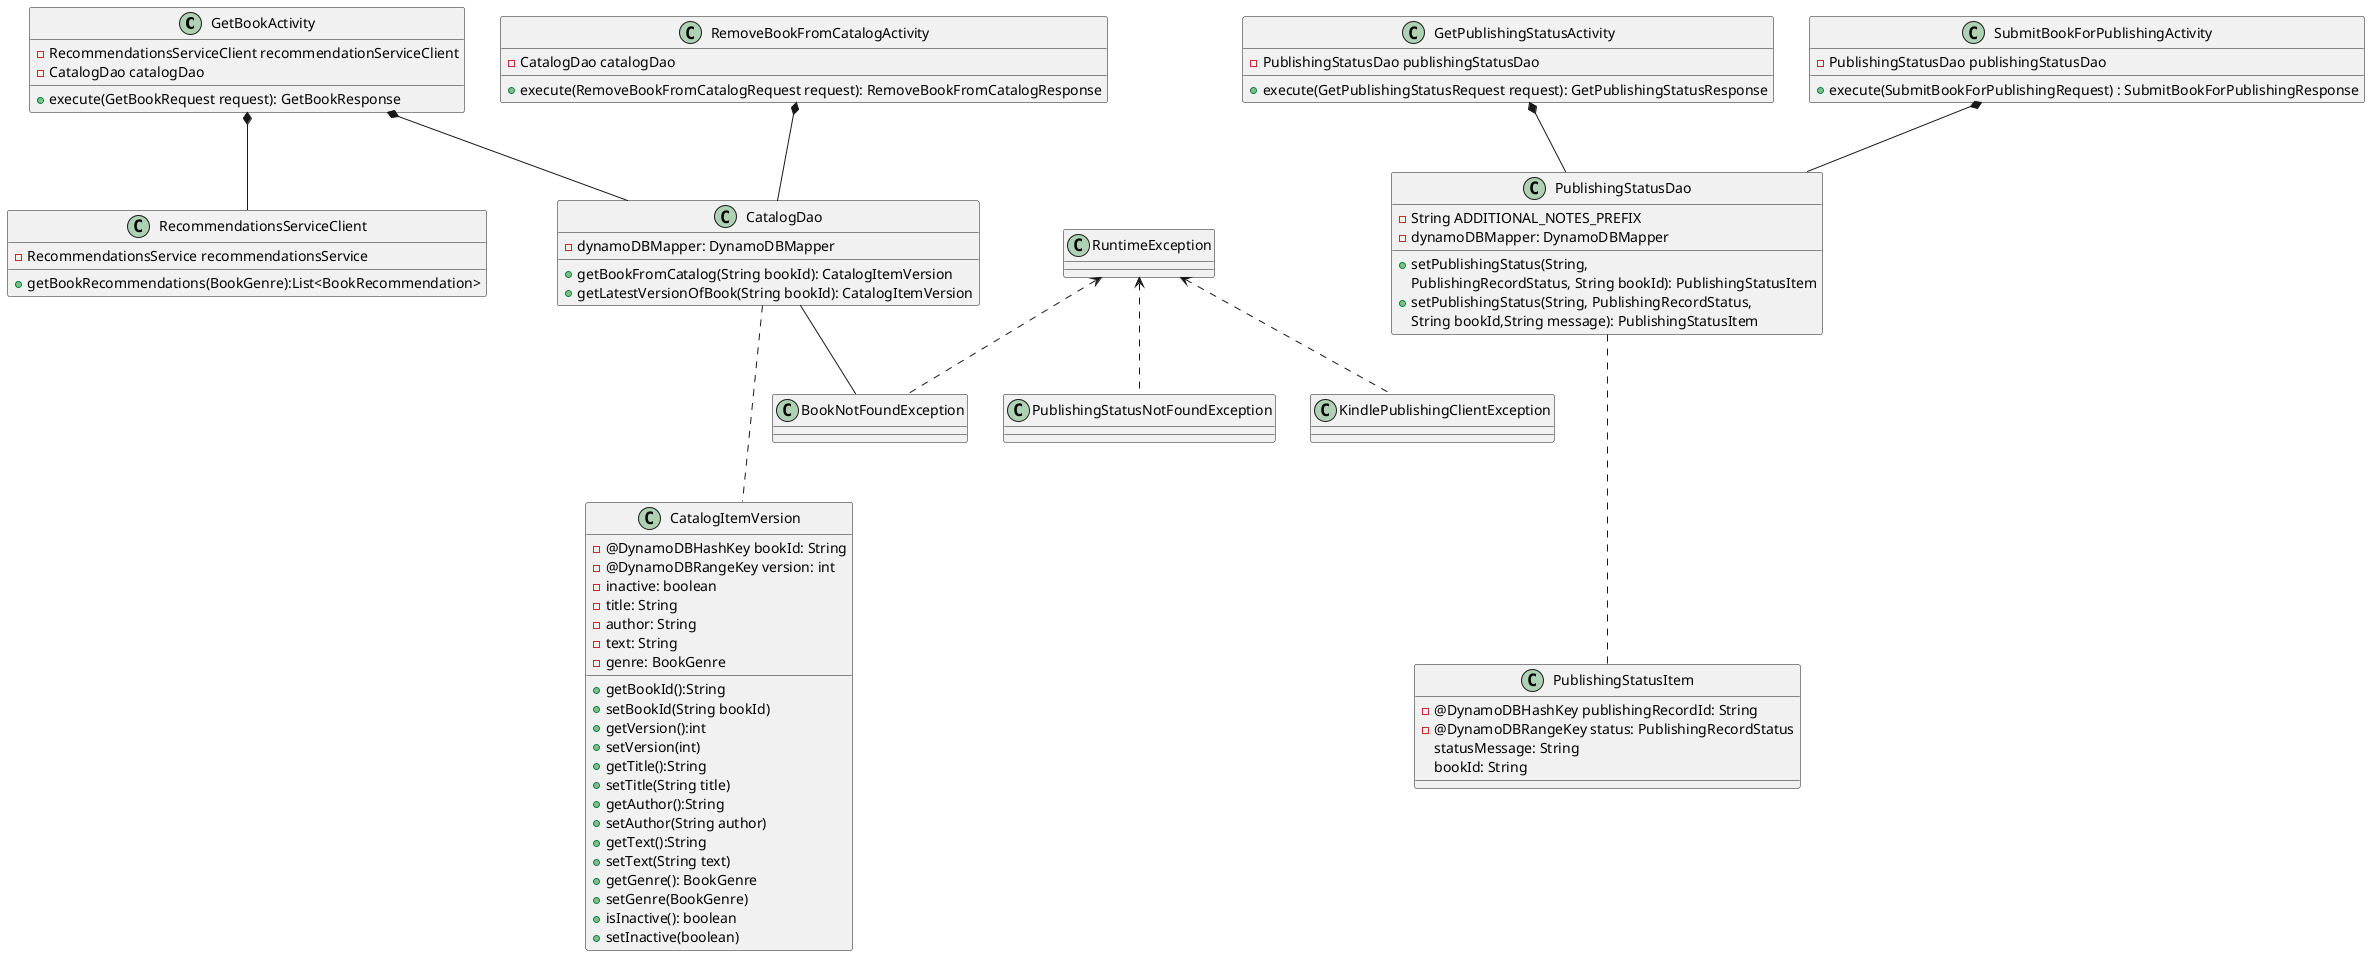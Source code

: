 @startuml

class GetBookActivity {
- RecommendationsServiceClient recommendationServiceClient
- CatalogDao catalogDao
+ execute(GetBookRequest request): GetBookResponse
}

class GetPublishingStatusActivity {
- PublishingStatusDao publishingStatusDao
+ execute(GetPublishingStatusRequest request): GetPublishingStatusResponse
}

class RemoveBookFromCatalogActivity {
- CatalogDao catalogDao
+ execute(RemoveBookFromCatalogRequest request): RemoveBookFromCatalogResponse
}
class SubmitBookForPublishingActivity {
- PublishingStatusDao publishingStatusDao
+ execute(SubmitBookForPublishingRequest) : SubmitBookForPublishingResponse
}

class RecommendationsServiceClient {
- RecommendationsService recommendationsService
+ getBookRecommendations(BookGenre):List<BookRecommendation>
}

class CatalogDao {
- dynamoDBMapper: DynamoDBMapper
+ getBookFromCatalog(String bookId): CatalogItemVersion
+ getLatestVersionOfBook(String bookId): CatalogItemVersion

}
class PublishingStatusDao {
- String ADDITIONAL_NOTES_PREFIX
- dynamoDBMapper: DynamoDBMapper
+ setPublishingStatus(String,
       PublishingRecordStatus, String bookId): PublishingStatusItem
+ setPublishingStatus(String, PublishingRecordStatus,
String bookId,String message): PublishingStatusItem

}
class CatalogItemVersion {
-@DynamoDBHashKey bookId: String
-@DynamoDBRangeKey version: int
- inactive: boolean
- title: String
-author: String
-text: String
-genre: BookGenre
+ getBookId():String
+ setBookId(String bookId)
+ getVersion():int
+ setVersion(int)
+ getTitle():String
+ setTitle(String title)
+ getAuthor():String
+ setAuthor(String author)
+ getText():String
+ setText(String text)
+ getGenre(): BookGenre
+ setGenre(BookGenre)
+ isInactive(): boolean
+ setInactive(boolean)
}

class PublishingStatusItem {
-@DynamoDBHashKey publishingRecordId: String
-@DynamoDBRangeKey status: PublishingRecordStatus
statusMessage: String
bookId: String
}

class RuntimeException
class BookNotFoundException
class PublishingStatusNotFoundException
class KindlePublishingClientException

GetBookActivity *-- RecommendationsServiceClient
GetBookActivity *-- CatalogDao
GetPublishingStatusActivity *-- PublishingStatusDao
RemoveBookFromCatalogActivity *-- CatalogDao
SubmitBookForPublishingActivity *-- PublishingStatusDao
CatalogDao ... CatalogItemVersion
CatalogDao -- BookNotFoundException
PublishingStatusDao ... PublishingStatusItem
RuntimeException <.. PublishingStatusNotFoundException
RuntimeException <.. BookNotFoundException
RuntimeException <.. KindlePublishingClientException

@enduml